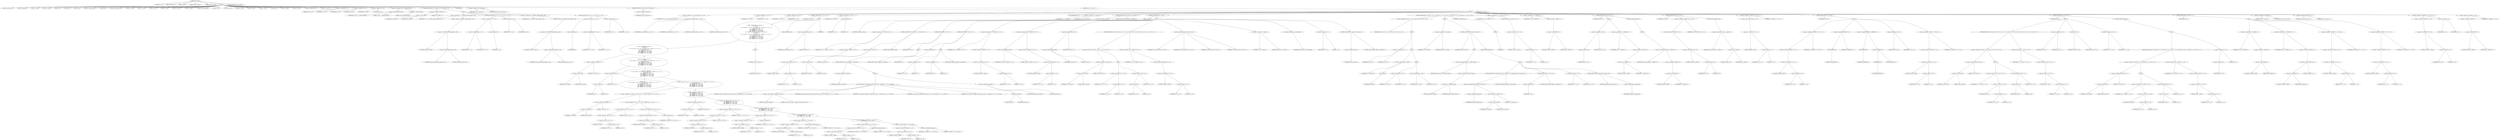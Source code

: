 digraph cache_insert {  
"1000128" [label = "(METHOD,cache_insert)" ]
"1000129" [label = "(PARAM,char *src)" ]
"1000130" [label = "(PARAM,_DWORD *a2)" ]
"1000131" [label = "(PARAM,__int64 a3)" ]
"1000132" [label = "(PARAM,unsigned __int64 a4)" ]
"1000133" [label = "(PARAM,unsigned __int16 a5)" ]
"1000134" [label = "(BLOCK,,)" ]
"1000135" [label = "(LOCAL,v5: unsigned __int16)" ]
"1000136" [label = "(LOCAL,v6: unsigned int)" ]
"1000137" [label = "(LOCAL,v11: __int64)" ]
"1000138" [label = "(LOCAL,v12: __int64)" ]
"1000139" [label = "(LOCAL,v13: int)" ]
"1000140" [label = "(LOCAL,v14: int)" ]
"1000141" [label = "(LOCAL,v15: int)" ]
"1000142" [label = "(LOCAL,v17: unsigned __int64)" ]
"1000143" [label = "(LOCAL,v18: int)" ]
"1000144" [label = "(LOCAL,v19: unsigned __int16)" ]
"1000145" [label = "(LOCAL,v20: __int64)" ]
"1000146" [label = "(LOCAL,v21: __int64)" ]
"1000147" [label = "(LOCAL,v22: size_t)" ]
"1000148" [label = "(LOCAL,v23: __int64)" ]
"1000149" [label = "(LOCAL,v24: __int64 *)" ]
"1000150" [label = "(LOCAL,v25: __int64)" ]
"1000151" [label = "(LOCAL,v26: unsigned __int16)" ]
"1000152" [label = "(LOCAL,v27: char *)" ]
"1000153" [label = "(LOCAL,v28: __int64)" ]
"1000154" [label = "(LOCAL,v29: __int64)" ]
"1000155" [label = "(LOCAL,v30: __int64)" ]
"1000156" [label = "(LOCAL,v31: _BYTE *)" ]
"1000157" [label = "(LOCAL,v32: int)" ]
"1000158" [label = "(LOCAL,v33: __int64)" ]
"1000159" [label = "(LOCAL,v34: __int64)" ]
"1000160" [label = "(LOCAL,v35: unsigned __int16)" ]
"1000161" [label = "(LOCAL,v36: __int64 [ 11 ])" ]
"1000162" [label = "(<operator>.assignment,v5 = a5)" ]
"1000163" [label = "(IDENTIFIER,v5,v5 = a5)" ]
"1000164" [label = "(IDENTIFIER,a5,v5 = a5)" ]
"1000165" [label = "(<operator>.assignment,v6 = a5)" ]
"1000166" [label = "(IDENTIFIER,v6,v6 = a5)" ]
"1000167" [label = "(IDENTIFIER,a5,v6 = a5)" ]
"1000168" [label = "(<operator>.assignment,v35 = a5)" ]
"1000169" [label = "(IDENTIFIER,v35,v35 = a5)" ]
"1000170" [label = "(IDENTIFIER,a5,v35 = a5)" ]
"1000171" [label = "(<operator>.assignment,v36[3] = __readfsqword(0x28u))" ]
"1000172" [label = "(<operator>.indirectIndexAccess,v36[3])" ]
"1000173" [label = "(IDENTIFIER,v36,v36[3] = __readfsqword(0x28u))" ]
"1000174" [label = "(LITERAL,3,v36[3] = __readfsqword(0x28u))" ]
"1000175" [label = "(__readfsqword,__readfsqword(0x28u))" ]
"1000176" [label = "(LITERAL,0x28u,__readfsqword(0x28u))" ]
"1000177" [label = "(CONTROL_STRUCTURE,if ( (a5 & 0x980) != 0 ),if ( (a5 & 0x980) != 0 ))" ]
"1000178" [label = "(<operator>.notEquals,(a5 & 0x980) != 0)" ]
"1000179" [label = "(<operator>.and,a5 & 0x980)" ]
"1000180" [label = "(IDENTIFIER,a5,a5 & 0x980)" ]
"1000181" [label = "(LITERAL,0x980,a5 & 0x980)" ]
"1000182" [label = "(LITERAL,0,(a5 & 0x980) != 0)" ]
"1000183" [label = "(BLOCK,,)" ]
"1000184" [label = "(<operator>.assignment,v17 = *(_QWORD *)(dnsmasq_daemon + 456))" ]
"1000185" [label = "(IDENTIFIER,v17,v17 = *(_QWORD *)(dnsmasq_daemon + 456))" ]
"1000186" [label = "(<operator>.indirection,*(_QWORD *)(dnsmasq_daemon + 456))" ]
"1000187" [label = "(<operator>.cast,(_QWORD *)(dnsmasq_daemon + 456))" ]
"1000188" [label = "(UNKNOWN,_QWORD *,_QWORD *)" ]
"1000189" [label = "(<operator>.addition,dnsmasq_daemon + 456)" ]
"1000190" [label = "(IDENTIFIER,dnsmasq_daemon,dnsmasq_daemon + 456)" ]
"1000191" [label = "(LITERAL,456,dnsmasq_daemon + 456)" ]
"1000192" [label = "(CONTROL_STRUCTURE,if ( a4 <= v17 || !v17 ),if ( a4 <= v17 || !v17 ))" ]
"1000193" [label = "(<operator>.logicalOr,a4 <= v17 || !v17)" ]
"1000194" [label = "(<operator>.lessEqualsThan,a4 <= v17)" ]
"1000195" [label = "(IDENTIFIER,a4,a4 <= v17)" ]
"1000196" [label = "(IDENTIFIER,v17,a4 <= v17)" ]
"1000197" [label = "(<operator>.logicalNot,!v17)" ]
"1000198" [label = "(IDENTIFIER,v17,!v17)" ]
"1000199" [label = "(<operator>.assignment,v17 = a4)" ]
"1000200" [label = "(IDENTIFIER,v17,v17 = a4)" ]
"1000201" [label = "(IDENTIFIER,a4,v17 = a4)" ]
"1000202" [label = "(<operator>.assignment,a4 = *(_QWORD *)(dnsmasq_daemon + 448))" ]
"1000203" [label = "(IDENTIFIER,a4,a4 = *(_QWORD *)(dnsmasq_daemon + 448))" ]
"1000204" [label = "(<operator>.indirection,*(_QWORD *)(dnsmasq_daemon + 448))" ]
"1000205" [label = "(<operator>.cast,(_QWORD *)(dnsmasq_daemon + 448))" ]
"1000206" [label = "(UNKNOWN,_QWORD *,_QWORD *)" ]
"1000207" [label = "(<operator>.addition,dnsmasq_daemon + 448)" ]
"1000208" [label = "(IDENTIFIER,dnsmasq_daemon,dnsmasq_daemon + 448)" ]
"1000209" [label = "(LITERAL,448,dnsmasq_daemon + 448)" ]
"1000210" [label = "(CONTROL_STRUCTURE,if ( !a4 || v17 >= a4 ),if ( !a4 || v17 >= a4 ))" ]
"1000211" [label = "(<operator>.logicalOr,!a4 || v17 >= a4)" ]
"1000212" [label = "(<operator>.logicalNot,!a4)" ]
"1000213" [label = "(IDENTIFIER,a4,!a4)" ]
"1000214" [label = "(<operator>.greaterEqualsThan,v17 >= a4)" ]
"1000215" [label = "(IDENTIFIER,v17,v17 >= a4)" ]
"1000216" [label = "(IDENTIFIER,a4,v17 >= a4)" ]
"1000217" [label = "(<operator>.assignment,a4 = v17)" ]
"1000218" [label = "(IDENTIFIER,a4,a4 = v17)" ]
"1000219" [label = "(IDENTIFIER,v17,a4 = v17)" ]
"1000220" [label = "(IDENTIFIER,L,)" ]
"1000221" [label = "(<operator>.assignment,v32 = insert_error)" ]
"1000222" [label = "(IDENTIFIER,v32,v32 = insert_error)" ]
"1000223" [label = "(IDENTIFIER,insert_error,v32 = insert_error)" ]
"1000224" [label = "(CONTROL_STRUCTURE,if ( !insert_error ),if ( !insert_error ))" ]
"1000225" [label = "(<operator>.logicalNot,!insert_error)" ]
"1000226" [label = "(IDENTIFIER,insert_error,!insert_error)" ]
"1000227" [label = "(BLOCK,,)" ]
"1000228" [label = "(<operator>.assignment,v12 = cache_scan_free(src, a2, a3, v6))" ]
"1000229" [label = "(IDENTIFIER,v12,v12 = cache_scan_free(src, a2, a3, v6))" ]
"1000230" [label = "(cache_scan_free,cache_scan_free(src, a2, a3, v6))" ]
"1000231" [label = "(IDENTIFIER,src,cache_scan_free(src, a2, a3, v6))" ]
"1000232" [label = "(IDENTIFIER,a2,cache_scan_free(src, a2, a3, v6))" ]
"1000233" [label = "(IDENTIFIER,a3,cache_scan_free(src, a2, a3, v6))" ]
"1000234" [label = "(IDENTIFIER,v6,cache_scan_free(src, a2, a3, v6))" ]
"1000235" [label = "(<operator>.assignment,v11 = v12)" ]
"1000236" [label = "(IDENTIFIER,v11,v11 = v12)" ]
"1000237" [label = "(IDENTIFIER,v12,v11 = v12)" ]
"1000238" [label = "(<operator>.assignment,v15 = v32)" ]
"1000239" [label = "(IDENTIFIER,v15,v15 = v32)" ]
"1000240" [label = "(IDENTIFIER,v32,v15 = v32)" ]
"1000241" [label = "(CONTROL_STRUCTURE,if ( v12 ),if ( v12 ))" ]
"1000242" [label = "(IDENTIFIER,v12,if ( v12 ))" ]
"1000243" [label = "(BLOCK,,)" ]
"1000244" [label = "(CONTROL_STRUCTURE,if ( (v5 & 0x180) != 0\n        && (v5 & 8) != 0\n        && a2\n        && ((v5 & 0x80u) != 0 && *(char *)(v12 + 52) < 0 && *(_DWORD *)(v12 + 24) == *a2\n         || (v5 & 0x100) != 0\n         && (*(_BYTE *)(v12 + 53) & 1) != 0\n         && *(_DWORD *)(v12 + 24) == *a2\n         && *(_DWORD *)(v12 + 28) == a2[1]\n         && *(_DWORD *)(v12 + 32) == a2[2]\n         && *(_DWORD *)(v12 + 36) == a2[3]) ),if ( (v5 & 0x180) != 0\n        && (v5 & 8) != 0\n        && a2\n        && ((v5 & 0x80u) != 0 && *(char *)(v12 + 52) < 0 && *(_DWORD *)(v12 + 24) == *a2\n         || (v5 & 0x100) != 0\n         && (*(_BYTE *)(v12 + 53) & 1) != 0\n         && *(_DWORD *)(v12 + 24) == *a2\n         && *(_DWORD *)(v12 + 28) == a2[1]\n         && *(_DWORD *)(v12 + 32) == a2[2]\n         && *(_DWORD *)(v12 + 36) == a2[3]) ))" ]
"1000245" [label = "(<operator>.logicalAnd,(v5 & 0x180) != 0\n        && (v5 & 8) != 0\n        && a2\n        && ((v5 & 0x80u) != 0 && *(char *)(v12 + 52) < 0 && *(_DWORD *)(v12 + 24) == *a2\n         || (v5 & 0x100) != 0\n         && (*(_BYTE *)(v12 + 53) & 1) != 0\n         && *(_DWORD *)(v12 + 24) == *a2\n         && *(_DWORD *)(v12 + 28) == a2[1]\n         && *(_DWORD *)(v12 + 32) == a2[2]\n         && *(_DWORD *)(v12 + 36) == a2[3]))" ]
"1000246" [label = "(<operator>.notEquals,(v5 & 0x180) != 0)" ]
"1000247" [label = "(<operator>.and,v5 & 0x180)" ]
"1000248" [label = "(IDENTIFIER,v5,v5 & 0x180)" ]
"1000249" [label = "(LITERAL,0x180,v5 & 0x180)" ]
"1000250" [label = "(LITERAL,0,(v5 & 0x180) != 0)" ]
"1000251" [label = "(<operator>.logicalAnd,(v5 & 8) != 0\n        && a2\n        && ((v5 & 0x80u) != 0 && *(char *)(v12 + 52) < 0 && *(_DWORD *)(v12 + 24) == *a2\n         || (v5 & 0x100) != 0\n         && (*(_BYTE *)(v12 + 53) & 1) != 0\n         && *(_DWORD *)(v12 + 24) == *a2\n         && *(_DWORD *)(v12 + 28) == a2[1]\n         && *(_DWORD *)(v12 + 32) == a2[2]\n         && *(_DWORD *)(v12 + 36) == a2[3]))" ]
"1000252" [label = "(<operator>.notEquals,(v5 & 8) != 0)" ]
"1000253" [label = "(<operator>.and,v5 & 8)" ]
"1000254" [label = "(IDENTIFIER,v5,v5 & 8)" ]
"1000255" [label = "(LITERAL,8,v5 & 8)" ]
"1000256" [label = "(LITERAL,0,(v5 & 8) != 0)" ]
"1000257" [label = "(<operator>.logicalAnd,a2\n        && ((v5 & 0x80u) != 0 && *(char *)(v12 + 52) < 0 && *(_DWORD *)(v12 + 24) == *a2\n         || (v5 & 0x100) != 0\n         && (*(_BYTE *)(v12 + 53) & 1) != 0\n         && *(_DWORD *)(v12 + 24) == *a2\n         && *(_DWORD *)(v12 + 28) == a2[1]\n         && *(_DWORD *)(v12 + 32) == a2[2]\n         && *(_DWORD *)(v12 + 36) == a2[3]))" ]
"1000258" [label = "(IDENTIFIER,a2,a2\n        && ((v5 & 0x80u) != 0 && *(char *)(v12 + 52) < 0 && *(_DWORD *)(v12 + 24) == *a2\n         || (v5 & 0x100) != 0\n         && (*(_BYTE *)(v12 + 53) & 1) != 0\n         && *(_DWORD *)(v12 + 24) == *a2\n         && *(_DWORD *)(v12 + 28) == a2[1]\n         && *(_DWORD *)(v12 + 32) == a2[2]\n         && *(_DWORD *)(v12 + 36) == a2[3]))" ]
"1000259" [label = "(<operator>.logicalOr,(v5 & 0x80u) != 0 && *(char *)(v12 + 52) < 0 && *(_DWORD *)(v12 + 24) == *a2\n         || (v5 & 0x100) != 0\n         && (*(_BYTE *)(v12 + 53) & 1) != 0\n         && *(_DWORD *)(v12 + 24) == *a2\n         && *(_DWORD *)(v12 + 28) == a2[1]\n         && *(_DWORD *)(v12 + 32) == a2[2]\n         && *(_DWORD *)(v12 + 36) == a2[3])" ]
"1000260" [label = "(<operator>.logicalAnd,(v5 & 0x80u) != 0 && *(char *)(v12 + 52) < 0 && *(_DWORD *)(v12 + 24) == *a2)" ]
"1000261" [label = "(<operator>.notEquals,(v5 & 0x80u) != 0)" ]
"1000262" [label = "(<operator>.and,v5 & 0x80u)" ]
"1000263" [label = "(IDENTIFIER,v5,v5 & 0x80u)" ]
"1000264" [label = "(LITERAL,0x80u,v5 & 0x80u)" ]
"1000265" [label = "(LITERAL,0,(v5 & 0x80u) != 0)" ]
"1000266" [label = "(<operator>.logicalAnd,*(char *)(v12 + 52) < 0 && *(_DWORD *)(v12 + 24) == *a2)" ]
"1000267" [label = "(<operator>.lessThan,*(char *)(v12 + 52) < 0)" ]
"1000268" [label = "(<operator>.indirection,*(char *)(v12 + 52))" ]
"1000269" [label = "(<operator>.cast,(char *)(v12 + 52))" ]
"1000270" [label = "(UNKNOWN,char *,char *)" ]
"1000271" [label = "(<operator>.addition,v12 + 52)" ]
"1000272" [label = "(IDENTIFIER,v12,v12 + 52)" ]
"1000273" [label = "(LITERAL,52,v12 + 52)" ]
"1000274" [label = "(LITERAL,0,*(char *)(v12 + 52) < 0)" ]
"1000275" [label = "(<operator>.equals,*(_DWORD *)(v12 + 24) == *a2)" ]
"1000276" [label = "(<operator>.indirection,*(_DWORD *)(v12 + 24))" ]
"1000277" [label = "(<operator>.cast,(_DWORD *)(v12 + 24))" ]
"1000278" [label = "(UNKNOWN,_DWORD *,_DWORD *)" ]
"1000279" [label = "(<operator>.addition,v12 + 24)" ]
"1000280" [label = "(IDENTIFIER,v12,v12 + 24)" ]
"1000281" [label = "(LITERAL,24,v12 + 24)" ]
"1000282" [label = "(<operator>.indirection,*a2)" ]
"1000283" [label = "(IDENTIFIER,a2,*(_DWORD *)(v12 + 24) == *a2)" ]
"1000284" [label = "(<operator>.logicalAnd,(v5 & 0x100) != 0\n         && (*(_BYTE *)(v12 + 53) & 1) != 0\n         && *(_DWORD *)(v12 + 24) == *a2\n         && *(_DWORD *)(v12 + 28) == a2[1]\n         && *(_DWORD *)(v12 + 32) == a2[2]\n         && *(_DWORD *)(v12 + 36) == a2[3])" ]
"1000285" [label = "(<operator>.notEquals,(v5 & 0x100) != 0)" ]
"1000286" [label = "(<operator>.and,v5 & 0x100)" ]
"1000287" [label = "(IDENTIFIER,v5,v5 & 0x100)" ]
"1000288" [label = "(LITERAL,0x100,v5 & 0x100)" ]
"1000289" [label = "(LITERAL,0,(v5 & 0x100) != 0)" ]
"1000290" [label = "(<operator>.logicalAnd,(*(_BYTE *)(v12 + 53) & 1) != 0\n         && *(_DWORD *)(v12 + 24) == *a2\n         && *(_DWORD *)(v12 + 28) == a2[1]\n         && *(_DWORD *)(v12 + 32) == a2[2]\n         && *(_DWORD *)(v12 + 36) == a2[3])" ]
"1000291" [label = "(<operator>.notEquals,(*(_BYTE *)(v12 + 53) & 1) != 0)" ]
"1000292" [label = "(<operator>.and,*(_BYTE *)(v12 + 53) & 1)" ]
"1000293" [label = "(<operator>.indirection,*(_BYTE *)(v12 + 53))" ]
"1000294" [label = "(<operator>.cast,(_BYTE *)(v12 + 53))" ]
"1000295" [label = "(UNKNOWN,_BYTE *,_BYTE *)" ]
"1000296" [label = "(<operator>.addition,v12 + 53)" ]
"1000297" [label = "(IDENTIFIER,v12,v12 + 53)" ]
"1000298" [label = "(LITERAL,53,v12 + 53)" ]
"1000299" [label = "(LITERAL,1,*(_BYTE *)(v12 + 53) & 1)" ]
"1000300" [label = "(LITERAL,0,(*(_BYTE *)(v12 + 53) & 1) != 0)" ]
"1000301" [label = "(<operator>.logicalAnd,*(_DWORD *)(v12 + 24) == *a2\n         && *(_DWORD *)(v12 + 28) == a2[1]\n         && *(_DWORD *)(v12 + 32) == a2[2]\n         && *(_DWORD *)(v12 + 36) == a2[3])" ]
"1000302" [label = "(<operator>.equals,*(_DWORD *)(v12 + 24) == *a2)" ]
"1000303" [label = "(<operator>.indirection,*(_DWORD *)(v12 + 24))" ]
"1000304" [label = "(<operator>.cast,(_DWORD *)(v12 + 24))" ]
"1000305" [label = "(UNKNOWN,_DWORD *,_DWORD *)" ]
"1000306" [label = "(<operator>.addition,v12 + 24)" ]
"1000307" [label = "(IDENTIFIER,v12,v12 + 24)" ]
"1000308" [label = "(LITERAL,24,v12 + 24)" ]
"1000309" [label = "(<operator>.indirection,*a2)" ]
"1000310" [label = "(IDENTIFIER,a2,*(_DWORD *)(v12 + 24) == *a2)" ]
"1000311" [label = "(<operator>.logicalAnd,*(_DWORD *)(v12 + 28) == a2[1]\n         && *(_DWORD *)(v12 + 32) == a2[2]\n         && *(_DWORD *)(v12 + 36) == a2[3])" ]
"1000312" [label = "(<operator>.equals,*(_DWORD *)(v12 + 28) == a2[1])" ]
"1000313" [label = "(<operator>.indirection,*(_DWORD *)(v12 + 28))" ]
"1000314" [label = "(<operator>.cast,(_DWORD *)(v12 + 28))" ]
"1000315" [label = "(UNKNOWN,_DWORD *,_DWORD *)" ]
"1000316" [label = "(<operator>.addition,v12 + 28)" ]
"1000317" [label = "(IDENTIFIER,v12,v12 + 28)" ]
"1000318" [label = "(LITERAL,28,v12 + 28)" ]
"1000319" [label = "(<operator>.indirectIndexAccess,a2[1])" ]
"1000320" [label = "(IDENTIFIER,a2,*(_DWORD *)(v12 + 28) == a2[1])" ]
"1000321" [label = "(LITERAL,1,*(_DWORD *)(v12 + 28) == a2[1])" ]
"1000322" [label = "(<operator>.logicalAnd,*(_DWORD *)(v12 + 32) == a2[2]\n         && *(_DWORD *)(v12 + 36) == a2[3])" ]
"1000323" [label = "(<operator>.equals,*(_DWORD *)(v12 + 32) == a2[2])" ]
"1000324" [label = "(<operator>.indirection,*(_DWORD *)(v12 + 32))" ]
"1000325" [label = "(<operator>.cast,(_DWORD *)(v12 + 32))" ]
"1000326" [label = "(UNKNOWN,_DWORD *,_DWORD *)" ]
"1000327" [label = "(<operator>.addition,v12 + 32)" ]
"1000328" [label = "(IDENTIFIER,v12,v12 + 32)" ]
"1000329" [label = "(LITERAL,32,v12 + 32)" ]
"1000330" [label = "(<operator>.indirectIndexAccess,a2[2])" ]
"1000331" [label = "(IDENTIFIER,a2,*(_DWORD *)(v12 + 32) == a2[2])" ]
"1000332" [label = "(LITERAL,2,*(_DWORD *)(v12 + 32) == a2[2])" ]
"1000333" [label = "(<operator>.equals,*(_DWORD *)(v12 + 36) == a2[3])" ]
"1000334" [label = "(<operator>.indirection,*(_DWORD *)(v12 + 36))" ]
"1000335" [label = "(<operator>.cast,(_DWORD *)(v12 + 36))" ]
"1000336" [label = "(UNKNOWN,_DWORD *,_DWORD *)" ]
"1000337" [label = "(<operator>.addition,v12 + 36)" ]
"1000338" [label = "(IDENTIFIER,v12,v12 + 36)" ]
"1000339" [label = "(LITERAL,36,v12 + 36)" ]
"1000340" [label = "(<operator>.indirectIndexAccess,a2[3])" ]
"1000341" [label = "(IDENTIFIER,a2,*(_DWORD *)(v12 + 36) == a2[3])" ]
"1000342" [label = "(LITERAL,3,*(_DWORD *)(v12 + 36) == a2[3])" ]
"1000343" [label = "(BLOCK,,)" ]
"1000344" [label = "(RETURN,return v11;,return v11;)" ]
"1000345" [label = "(IDENTIFIER,v11,return v11;)" ]
"1000346" [label = "(JUMP_TARGET,LABEL_13)" ]
"1000347" [label = "(<operator>.assignment,insert_error = 1)" ]
"1000348" [label = "(IDENTIFIER,insert_error,insert_error = 1)" ]
"1000349" [label = "(LITERAL,1,insert_error = 1)" ]
"1000350" [label = "(IDENTIFIER,L,)" ]
"1000351" [label = "(<operator>.assignment,v18 = v5 & 4)" ]
"1000352" [label = "(IDENTIFIER,v18,v18 = v5 & 4)" ]
"1000353" [label = "(<operator>.and,v5 & 4)" ]
"1000354" [label = "(IDENTIFIER,v5,v5 & 4)" ]
"1000355" [label = "(LITERAL,4,v5 & 4)" ]
"1000356" [label = "(JUMP_TARGET,LABEL_22)" ]
"1000357" [label = "(<operator>.assignment,v11 = cache_tail)" ]
"1000358" [label = "(IDENTIFIER,v11,v11 = cache_tail)" ]
"1000359" [label = "(IDENTIFIER,cache_tail,v11 = cache_tail)" ]
"1000360" [label = "(CONTROL_STRUCTURE,if ( !cache_tail ),if ( !cache_tail ))" ]
"1000361" [label = "(<operator>.logicalNot,!cache_tail)" ]
"1000362" [label = "(IDENTIFIER,cache_tail,!cache_tail)" ]
"1000363" [label = "(CONTROL_STRUCTURE,goto LABEL_13;,goto LABEL_13;)" ]
"1000364" [label = "(CONTROL_STRUCTURE,while ( 1 ),while ( 1 ))" ]
"1000365" [label = "(LITERAL,1,while ( 1 ))" ]
"1000366" [label = "(BLOCK,,)" ]
"1000367" [label = "(<operator>.assignment,v19 = *(_WORD *)(v11 + 52))" ]
"1000368" [label = "(IDENTIFIER,v19,v19 = *(_WORD *)(v11 + 52))" ]
"1000369" [label = "(<operator>.indirection,*(_WORD *)(v11 + 52))" ]
"1000370" [label = "(<operator>.cast,(_WORD *)(v11 + 52))" ]
"1000371" [label = "(UNKNOWN,_WORD *,_WORD *)" ]
"1000372" [label = "(<operator>.addition,v11 + 52)" ]
"1000373" [label = "(IDENTIFIER,v11,v11 + 52)" ]
"1000374" [label = "(LITERAL,52,v11 + 52)" ]
"1000375" [label = "(CONTROL_STRUCTURE,if ( (v19 & 0xC) == 0 ),if ( (v19 & 0xC) == 0 ))" ]
"1000376" [label = "(<operator>.equals,(v19 & 0xC) == 0)" ]
"1000377" [label = "(<operator>.and,v19 & 0xC)" ]
"1000378" [label = "(IDENTIFIER,v19,v19 & 0xC)" ]
"1000379" [label = "(LITERAL,0xC,v19 & 0xC)" ]
"1000380" [label = "(LITERAL,0,(v19 & 0xC) == 0)" ]
"1000381" [label = "(CONTROL_STRUCTURE,break;,break;)" ]
"1000382" [label = "(CONTROL_STRUCTURE,if ( v15 ),if ( v15 ))" ]
"1000383" [label = "(IDENTIFIER,v15,if ( v15 ))" ]
"1000384" [label = "(BLOCK,,)" ]
"1000385" [label = "(CONTROL_STRUCTURE,if ( !warned_8655 ),if ( !warned_8655 ))" ]
"1000386" [label = "(<operator>.logicalNot,!warned_8655)" ]
"1000387" [label = "(IDENTIFIER,warned_8655,!warned_8655)" ]
"1000388" [label = "(BLOCK,,)" ]
"1000389" [label = "(my_syslog,my_syslog(3, (unsigned int)\"Internal error in cache.\", warned_8655, v13, v14, v15, (char)v36))" ]
"1000390" [label = "(LITERAL,3,my_syslog(3, (unsigned int)\"Internal error in cache.\", warned_8655, v13, v14, v15, (char)v36))" ]
"1000391" [label = "(<operator>.cast,(unsigned int)\"Internal error in cache.\")" ]
"1000392" [label = "(UNKNOWN,unsigned int,unsigned int)" ]
"1000393" [label = "(LITERAL,\"Internal error in cache.\",(unsigned int)\"Internal error in cache.\")" ]
"1000394" [label = "(IDENTIFIER,warned_8655,my_syslog(3, (unsigned int)\"Internal error in cache.\", warned_8655, v13, v14, v15, (char)v36))" ]
"1000395" [label = "(IDENTIFIER,v13,my_syslog(3, (unsigned int)\"Internal error in cache.\", warned_8655, v13, v14, v15, (char)v36))" ]
"1000396" [label = "(IDENTIFIER,v14,my_syslog(3, (unsigned int)\"Internal error in cache.\", warned_8655, v13, v14, v15, (char)v36))" ]
"1000397" [label = "(IDENTIFIER,v15,my_syslog(3, (unsigned int)\"Internal error in cache.\", warned_8655, v13, v14, v15, (char)v36))" ]
"1000398" [label = "(<operator>.cast,(char)v36)" ]
"1000399" [label = "(UNKNOWN,char,char)" ]
"1000400" [label = "(IDENTIFIER,v36,(char)v36)" ]
"1000401" [label = "(<operator>.assignment,warned_8655 = 1)" ]
"1000402" [label = "(IDENTIFIER,warned_8655,warned_8655 = 1)" ]
"1000403" [label = "(LITERAL,1,warned_8655 = 1)" ]
"1000404" [label = "(CONTROL_STRUCTURE,goto LABEL_13;,goto LABEL_13;)" ]
"1000405" [label = "(CONTROL_STRUCTURE,if ( !v18 ),if ( !v18 ))" ]
"1000406" [label = "(<operator>.logicalNot,!v18)" ]
"1000407" [label = "(IDENTIFIER,v18,!v18)" ]
"1000408" [label = "(BLOCK,,)" ]
"1000409" [label = "(<operator>.assignment,v15 = 0)" ]
"1000410" [label = "(IDENTIFIER,v15,v15 = 0)" ]
"1000411" [label = "(LITERAL,0,v15 = 0)" ]
"1000412" [label = "(<operator>.assignment,v18 = 1)" ]
"1000413" [label = "(IDENTIFIER,v18,v18 = 1)" ]
"1000414" [label = "(LITERAL,1,v18 = 1)" ]
"1000415" [label = "(CONTROL_STRUCTURE,goto LABEL_22;,goto LABEL_22;)" ]
"1000416" [label = "(<operator>.assignment,v20 = *(_QWORD *)(v11 + 32))" ]
"1000417" [label = "(IDENTIFIER,v20,v20 = *(_QWORD *)(v11 + 32))" ]
"1000418" [label = "(<operator>.indirection,*(_QWORD *)(v11 + 32))" ]
"1000419" [label = "(<operator>.cast,(_QWORD *)(v11 + 32))" ]
"1000420" [label = "(UNKNOWN,_QWORD *,_QWORD *)" ]
"1000421" [label = "(<operator>.addition,v11 + 32)" ]
"1000422" [label = "(IDENTIFIER,v11,v11 + 32)" ]
"1000423" [label = "(LITERAL,32,v11 + 32)" ]
"1000424" [label = "(<operator>.assignment,v36[0] = *(_QWORD *)(v11 + 24))" ]
"1000425" [label = "(<operator>.indirectIndexAccess,v36[0])" ]
"1000426" [label = "(IDENTIFIER,v36,v36[0] = *(_QWORD *)(v11 + 24))" ]
"1000427" [label = "(LITERAL,0,v36[0] = *(_QWORD *)(v11 + 24))" ]
"1000428" [label = "(<operator>.indirection,*(_QWORD *)(v11 + 24))" ]
"1000429" [label = "(<operator>.cast,(_QWORD *)(v11 + 24))" ]
"1000430" [label = "(UNKNOWN,_QWORD *,_QWORD *)" ]
"1000431" [label = "(<operator>.addition,v11 + 24)" ]
"1000432" [label = "(IDENTIFIER,v11,v11 + 24)" ]
"1000433" [label = "(LITERAL,24,v11 + 24)" ]
"1000434" [label = "(<operator>.assignment,v36[1] = v20)" ]
"1000435" [label = "(<operator>.indirectIndexAccess,v36[1])" ]
"1000436" [label = "(IDENTIFIER,v36,v36[1] = v20)" ]
"1000437" [label = "(LITERAL,1,v36[1] = v20)" ]
"1000438" [label = "(IDENTIFIER,v20,v36[1] = v20)" ]
"1000439" [label = "(CONTROL_STRUCTURE,if ( (v19 & 0x200) != 0 || (v21 = v11 + 56, (v19 & 2) != 0) ),if ( (v19 & 0x200) != 0 || (v21 = v11 + 56, (v19 & 2) != 0) ))" ]
"1000440" [label = "(<operator>.logicalOr,(v19 & 0x200) != 0 || (v21 = v11 + 56, (v19 & 2) != 0))" ]
"1000441" [label = "(<operator>.notEquals,(v19 & 0x200) != 0)" ]
"1000442" [label = "(<operator>.and,v19 & 0x200)" ]
"1000443" [label = "(IDENTIFIER,v19,v19 & 0x200)" ]
"1000444" [label = "(LITERAL,0x200,v19 & 0x200)" ]
"1000445" [label = "(LITERAL,0,(v19 & 0x200) != 0)" ]
"1000446" [label = "(BLOCK,,)" ]
"1000447" [label = "(<operator>.assignment,v21 = v11 + 56)" ]
"1000448" [label = "(IDENTIFIER,v21,v21 = v11 + 56)" ]
"1000449" [label = "(<operator>.addition,v11 + 56)" ]
"1000450" [label = "(IDENTIFIER,v11,v11 + 56)" ]
"1000451" [label = "(LITERAL,56,v11 + 56)" ]
"1000452" [label = "(<operator>.notEquals,(v19 & 2) != 0)" ]
"1000453" [label = "(<operator>.and,v19 & 2)" ]
"1000454" [label = "(IDENTIFIER,v19,v19 & 2)" ]
"1000455" [label = "(LITERAL,2,v19 & 2)" ]
"1000456" [label = "(LITERAL,0,(v19 & 2) != 0)" ]
"1000457" [label = "(<operator>.assignment,v21 = *(_QWORD *)(v11 + 56))" ]
"1000458" [label = "(IDENTIFIER,v21,v21 = *(_QWORD *)(v11 + 56))" ]
"1000459" [label = "(<operator>.indirection,*(_QWORD *)(v11 + 56))" ]
"1000460" [label = "(<operator>.cast,(_QWORD *)(v11 + 56))" ]
"1000461" [label = "(UNKNOWN,_QWORD *,_QWORD *)" ]
"1000462" [label = "(<operator>.addition,v11 + 56)" ]
"1000463" [label = "(IDENTIFIER,v11,v11 + 56)" ]
"1000464" [label = "(LITERAL,56,v11 + 56)" ]
"1000465" [label = "(cache_scan_free,cache_scan_free(v21, v36, a3, v19))" ]
"1000466" [label = "(IDENTIFIER,v21,cache_scan_free(v21, v36, a3, v19))" ]
"1000467" [label = "(IDENTIFIER,v36,cache_scan_free(v21, v36, a3, v19))" ]
"1000468" [label = "(IDENTIFIER,a3,cache_scan_free(v21, v36, a3, v19))" ]
"1000469" [label = "(IDENTIFIER,v19,cache_scan_free(v21, v36, a3, v19))" ]
"1000470" [label = "(<operator>.assignment,v11 = cache_tail)" ]
"1000471" [label = "(IDENTIFIER,v11,v11 = cache_tail)" ]
"1000472" [label = "(IDENTIFIER,cache_tail,v11 = cache_tail)" ]
"1000473" [label = "(<operator>.preIncrement,++cache_live_freed)" ]
"1000474" [label = "(IDENTIFIER,cache_live_freed,++cache_live_freed)" ]
"1000475" [label = "(<operator>.assignment,v15 = 1)" ]
"1000476" [label = "(IDENTIFIER,v15,v15 = 1)" ]
"1000477" [label = "(LITERAL,1,v15 = 1)" ]
"1000478" [label = "(CONTROL_STRUCTURE,if ( !cache_tail ),if ( !cache_tail ))" ]
"1000479" [label = "(<operator>.logicalNot,!cache_tail)" ]
"1000480" [label = "(IDENTIFIER,cache_tail,!cache_tail)" ]
"1000481" [label = "(CONTROL_STRUCTURE,goto LABEL_13;,goto LABEL_13;)" ]
"1000482" [label = "(CONTROL_STRUCTURE,if ( src && (v33 = v11, v22 = strlen(src), v11 = v33, v22 > 0x31) ),if ( src && (v33 = v11, v22 = strlen(src), v11 = v33, v22 > 0x31) ))" ]
"1000483" [label = "(<operator>.logicalAnd,src && (v33 = v11, v22 = strlen(src), v11 = v33, v22 > 0x31))" ]
"1000484" [label = "(IDENTIFIER,src,src && (v33 = v11, v22 = strlen(src), v11 = v33, v22 > 0x31))" ]
"1000485" [label = "(BLOCK,,)" ]
"1000486" [label = "(<operator>.assignment,v33 = v11)" ]
"1000487" [label = "(IDENTIFIER,v33,v33 = v11)" ]
"1000488" [label = "(IDENTIFIER,v11,v33 = v11)" ]
"1000489" [label = "(BLOCK,,)" ]
"1000490" [label = "(<operator>.assignment,v22 = strlen(src))" ]
"1000491" [label = "(IDENTIFIER,v22,v22 = strlen(src))" ]
"1000492" [label = "(strlen,strlen(src))" ]
"1000493" [label = "(IDENTIFIER,src,strlen(src))" ]
"1000494" [label = "(BLOCK,,)" ]
"1000495" [label = "(<operator>.assignment,v11 = v33)" ]
"1000496" [label = "(IDENTIFIER,v11,v11 = v33)" ]
"1000497" [label = "(IDENTIFIER,v33,v11 = v33)" ]
"1000498" [label = "(<operator>.greaterThan,v22 > 0x31)" ]
"1000499" [label = "(IDENTIFIER,v22,v22 > 0x31)" ]
"1000500" [label = "(LITERAL,0x31,v22 > 0x31)" ]
"1000501" [label = "(BLOCK,,)" ]
"1000502" [label = "(<operator>.assignment,v23 = big_free)" ]
"1000503" [label = "(IDENTIFIER,v23,v23 = big_free)" ]
"1000504" [label = "(IDENTIFIER,big_free,v23 = big_free)" ]
"1000505" [label = "(CONTROL_STRUCTURE,if ( big_free ),if ( big_free ))" ]
"1000506" [label = "(IDENTIFIER,big_free,if ( big_free ))" ]
"1000507" [label = "(BLOCK,,)" ]
"1000508" [label = "(<operator>.assignment,big_free = *(_QWORD *)big_free)" ]
"1000509" [label = "(IDENTIFIER,big_free,big_free = *(_QWORD *)big_free)" ]
"1000510" [label = "(<operator>.indirection,*(_QWORD *)big_free)" ]
"1000511" [label = "(<operator>.cast,(_QWORD *)big_free)" ]
"1000512" [label = "(UNKNOWN,_QWORD *,_QWORD *)" ]
"1000513" [label = "(IDENTIFIER,big_free,(_QWORD *)big_free)" ]
"1000514" [label = "(CONTROL_STRUCTURE,else,else)" ]
"1000515" [label = "(BLOCK,,)" ]
"1000516" [label = "(CONTROL_STRUCTURE,if ( !bignames_left && (v5 & 0x5000) == 0 ),if ( !bignames_left && (v5 & 0x5000) == 0 ))" ]
"1000517" [label = "(<operator>.logicalAnd,!bignames_left && (v5 & 0x5000) == 0)" ]
"1000518" [label = "(<operator>.logicalNot,!bignames_left)" ]
"1000519" [label = "(IDENTIFIER,bignames_left,!bignames_left)" ]
"1000520" [label = "(<operator>.equals,(v5 & 0x5000) == 0)" ]
"1000521" [label = "(<operator>.and,v5 & 0x5000)" ]
"1000522" [label = "(IDENTIFIER,v5,v5 & 0x5000)" ]
"1000523" [label = "(LITERAL,0x5000,v5 & 0x5000)" ]
"1000524" [label = "(LITERAL,0,(v5 & 0x5000) == 0)" ]
"1000525" [label = "(CONTROL_STRUCTURE,goto LABEL_13;,goto LABEL_13;)" ]
"1000526" [label = "(CONTROL_STRUCTURE,if ( !v23 ),if ( !v23 ))" ]
"1000527" [label = "(<operator>.logicalNot,!v23)" ]
"1000528" [label = "(IDENTIFIER,v23,!v23)" ]
"1000529" [label = "(CONTROL_STRUCTURE,goto LABEL_13;,goto LABEL_13;)" ]
"1000530" [label = "(<operator>.assignment,v11 = v33)" ]
"1000531" [label = "(IDENTIFIER,v11,v11 = v33)" ]
"1000532" [label = "(IDENTIFIER,v33,v11 = v33)" ]
"1000533" [label = "(CONTROL_STRUCTURE,if ( bignames_left ),if ( bignames_left ))" ]
"1000534" [label = "(IDENTIFIER,bignames_left,if ( bignames_left ))" ]
"1000535" [label = "(<operator>.preDecrement,--bignames_left)" ]
"1000536" [label = "(IDENTIFIER,bignames_left,--bignames_left)" ]
"1000537" [label = "(CONTROL_STRUCTURE,else,else)" ]
"1000538" [label = "(BLOCK,,)" ]
"1000539" [label = "(IDENTIFIER,L,)" ]
"1000540" [label = "(<operator>.assignment,v24 = *(__int64 **)(v11 + 8))" ]
"1000541" [label = "(IDENTIFIER,v24,v24 = *(__int64 **)(v11 + 8))" ]
"1000542" [label = "(<operator>.indirection,*(__int64 **)(v11 + 8))" ]
"1000543" [label = "(<operator>.cast,(__int64 **)(v11 + 8))" ]
"1000544" [label = "(UNKNOWN,__int64 **,__int64 **)" ]
"1000545" [label = "(<operator>.addition,v11 + 8)" ]
"1000546" [label = "(IDENTIFIER,v11,v11 + 8)" ]
"1000547" [label = "(LITERAL,8,v11 + 8)" ]
"1000548" [label = "(<operator>.assignment,v25 = *(_QWORD *)v11)" ]
"1000549" [label = "(IDENTIFIER,v25,v25 = *(_QWORD *)v11)" ]
"1000550" [label = "(<operator>.indirection,*(_QWORD *)v11)" ]
"1000551" [label = "(<operator>.cast,(_QWORD *)v11)" ]
"1000552" [label = "(UNKNOWN,_QWORD *,_QWORD *)" ]
"1000553" [label = "(IDENTIFIER,v11,(_QWORD *)v11)" ]
"1000554" [label = "(CONTROL_STRUCTURE,if ( v24 ),if ( v24 ))" ]
"1000555" [label = "(IDENTIFIER,v24,if ( v24 ))" ]
"1000556" [label = "(BLOCK,,)" ]
"1000557" [label = "(<operator>.assignment,*v24 = v25)" ]
"1000558" [label = "(<operator>.indirection,*v24)" ]
"1000559" [label = "(IDENTIFIER,v24,*v24 = v25)" ]
"1000560" [label = "(IDENTIFIER,v25,*v24 = v25)" ]
"1000561" [label = "(<operator>.assignment,v25 = *(_QWORD *)v11)" ]
"1000562" [label = "(IDENTIFIER,v25,v25 = *(_QWORD *)v11)" ]
"1000563" [label = "(<operator>.indirection,*(_QWORD *)v11)" ]
"1000564" [label = "(<operator>.cast,(_QWORD *)v11)" ]
"1000565" [label = "(UNKNOWN,_QWORD *,_QWORD *)" ]
"1000566" [label = "(IDENTIFIER,v11,(_QWORD *)v11)" ]
"1000567" [label = "(CONTROL_STRUCTURE,else,else)" ]
"1000568" [label = "(BLOCK,,)" ]
"1000569" [label = "(<operator>.assignment,cache_head = *(_QWORD *)v11)" ]
"1000570" [label = "(IDENTIFIER,cache_head,cache_head = *(_QWORD *)v11)" ]
"1000571" [label = "(<operator>.indirection,*(_QWORD *)v11)" ]
"1000572" [label = "(<operator>.cast,(_QWORD *)v11)" ]
"1000573" [label = "(UNKNOWN,_QWORD *,_QWORD *)" ]
"1000574" [label = "(IDENTIFIER,v11,(_QWORD *)v11)" ]
"1000575" [label = "(CONTROL_STRUCTURE,if ( v25 ),if ( v25 ))" ]
"1000576" [label = "(IDENTIFIER,v25,if ( v25 ))" ]
"1000577" [label = "(<operator>.assignment,*(_QWORD *)(v25 + 8) = v24)" ]
"1000578" [label = "(<operator>.indirection,*(_QWORD *)(v25 + 8))" ]
"1000579" [label = "(<operator>.cast,(_QWORD *)(v25 + 8))" ]
"1000580" [label = "(UNKNOWN,_QWORD *,_QWORD *)" ]
"1000581" [label = "(<operator>.addition,v25 + 8)" ]
"1000582" [label = "(IDENTIFIER,v25,v25 + 8)" ]
"1000583" [label = "(LITERAL,8,v25 + 8)" ]
"1000584" [label = "(IDENTIFIER,v24,*(_QWORD *)(v25 + 8) = v24)" ]
"1000585" [label = "(CONTROL_STRUCTURE,else,else)" ]
"1000586" [label = "(<operator>.assignment,cache_tail = (__int64)v24)" ]
"1000587" [label = "(IDENTIFIER,cache_tail,cache_tail = (__int64)v24)" ]
"1000588" [label = "(<operator>.cast,(__int64)v24)" ]
"1000589" [label = "(UNKNOWN,__int64,__int64)" ]
"1000590" [label = "(IDENTIFIER,v24,(__int64)v24)" ]
"1000591" [label = "(<operator>.assignment,*(_WORD *)(v11 + 52) = v5)" ]
"1000592" [label = "(<operator>.indirection,*(_WORD *)(v11 + 52))" ]
"1000593" [label = "(<operator>.cast,(_WORD *)(v11 + 52))" ]
"1000594" [label = "(UNKNOWN,_WORD *,_WORD *)" ]
"1000595" [label = "(<operator>.addition,v11 + 52)" ]
"1000596" [label = "(IDENTIFIER,v11,v11 + 52)" ]
"1000597" [label = "(LITERAL,52,v11 + 52)" ]
"1000598" [label = "(IDENTIFIER,v5,*(_WORD *)(v11 + 52) = v5)" ]
"1000599" [label = "(CONTROL_STRUCTURE,if ( v23 ),if ( v23 ))" ]
"1000600" [label = "(IDENTIFIER,v23,if ( v23 ))" ]
"1000601" [label = "(BLOCK,,)" ]
"1000602" [label = "(<operator>.assignment,*(_QWORD *)(v11 + 56) = v23)" ]
"1000603" [label = "(<operator>.indirection,*(_QWORD *)(v11 + 56))" ]
"1000604" [label = "(<operator>.cast,(_QWORD *)(v11 + 56))" ]
"1000605" [label = "(UNKNOWN,_QWORD *,_QWORD *)" ]
"1000606" [label = "(<operator>.addition,v11 + 56)" ]
"1000607" [label = "(IDENTIFIER,v11,v11 + 56)" ]
"1000608" [label = "(LITERAL,56,v11 + 56)" ]
"1000609" [label = "(IDENTIFIER,v23,*(_QWORD *)(v11 + 56) = v23)" ]
"1000610" [label = "(<operator>.assignment,LOBYTE(v26) = v5)" ]
"1000611" [label = "(LOBYTE,LOBYTE(v26))" ]
"1000612" [label = "(IDENTIFIER,v26,LOBYTE(v26))" ]
"1000613" [label = "(IDENTIFIER,v5,LOBYTE(v26) = v5)" ]
"1000614" [label = "(<operator>.assignment,HIBYTE(v26) = HIBYTE(v5) | 2)" ]
"1000615" [label = "(HIBYTE,HIBYTE(v26))" ]
"1000616" [label = "(IDENTIFIER,v26,HIBYTE(v26))" ]
"1000617" [label = "(<operator>.or,HIBYTE(v5) | 2)" ]
"1000618" [label = "(HIBYTE,HIBYTE(v5))" ]
"1000619" [label = "(IDENTIFIER,v5,HIBYTE(v5))" ]
"1000620" [label = "(LITERAL,2,HIBYTE(v5) | 2)" ]
"1000621" [label = "(<operator>.assignment,v35 = v26)" ]
"1000622" [label = "(IDENTIFIER,v35,v35 = v26)" ]
"1000623" [label = "(IDENTIFIER,v26,v35 = v26)" ]
"1000624" [label = "(<operator>.assignment,*(_WORD *)(v11 + 52) = v26)" ]
"1000625" [label = "(<operator>.indirection,*(_WORD *)(v11 + 52))" ]
"1000626" [label = "(<operator>.cast,(_WORD *)(v11 + 52))" ]
"1000627" [label = "(UNKNOWN,_WORD *,_WORD *)" ]
"1000628" [label = "(<operator>.addition,v11 + 52)" ]
"1000629" [label = "(IDENTIFIER,v11,v11 + 52)" ]
"1000630" [label = "(LITERAL,52,v11 + 52)" ]
"1000631" [label = "(IDENTIFIER,v26,*(_WORD *)(v11 + 52) = v26)" ]
"1000632" [label = "(CONTROL_STRUCTURE,if ( src ),if ( src ))" ]
"1000633" [label = "(IDENTIFIER,src,if ( src ))" ]
"1000634" [label = "(BLOCK,,)" ]
"1000635" [label = "(CONTROL_STRUCTURE,if ( (v35 & 0x200) != 0 || (v27 = (char *)(v11 + 56), (v35 & 2) != 0) ),if ( (v35 & 0x200) != 0 || (v27 = (char *)(v11 + 56), (v35 & 2) != 0) ))" ]
"1000636" [label = "(<operator>.logicalOr,(v35 & 0x200) != 0 || (v27 = (char *)(v11 + 56), (v35 & 2) != 0))" ]
"1000637" [label = "(<operator>.notEquals,(v35 & 0x200) != 0)" ]
"1000638" [label = "(<operator>.and,v35 & 0x200)" ]
"1000639" [label = "(IDENTIFIER,v35,v35 & 0x200)" ]
"1000640" [label = "(LITERAL,0x200,v35 & 0x200)" ]
"1000641" [label = "(LITERAL,0,(v35 & 0x200) != 0)" ]
"1000642" [label = "(BLOCK,,)" ]
"1000643" [label = "(<operator>.assignment,v27 = (char *)(v11 + 56))" ]
"1000644" [label = "(IDENTIFIER,v27,v27 = (char *)(v11 + 56))" ]
"1000645" [label = "(<operator>.cast,(char *)(v11 + 56))" ]
"1000646" [label = "(UNKNOWN,char *,char *)" ]
"1000647" [label = "(<operator>.addition,v11 + 56)" ]
"1000648" [label = "(IDENTIFIER,v11,v11 + 56)" ]
"1000649" [label = "(LITERAL,56,v11 + 56)" ]
"1000650" [label = "(<operator>.notEquals,(v35 & 2) != 0)" ]
"1000651" [label = "(<operator>.and,v35 & 2)" ]
"1000652" [label = "(IDENTIFIER,v35,v35 & 2)" ]
"1000653" [label = "(LITERAL,2,v35 & 2)" ]
"1000654" [label = "(LITERAL,0,(v35 & 2) != 0)" ]
"1000655" [label = "(<operator>.assignment,v27 = *(char **)(v11 + 56))" ]
"1000656" [label = "(IDENTIFIER,v27,v27 = *(char **)(v11 + 56))" ]
"1000657" [label = "(<operator>.indirection,*(char **)(v11 + 56))" ]
"1000658" [label = "(<operator>.cast,(char **)(v11 + 56))" ]
"1000659" [label = "(UNKNOWN,char **,char **)" ]
"1000660" [label = "(<operator>.addition,v11 + 56)" ]
"1000661" [label = "(IDENTIFIER,v11,v11 + 56)" ]
"1000662" [label = "(LITERAL,56,v11 + 56)" ]
"1000663" [label = "(<operator>.assignment,v34 = v11)" ]
"1000664" [label = "(IDENTIFIER,v34,v34 = v11)" ]
"1000665" [label = "(IDENTIFIER,v11,v34 = v11)" ]
"1000666" [label = "(strcpy,strcpy(v27, src))" ]
"1000667" [label = "(IDENTIFIER,v27,strcpy(v27, src))" ]
"1000668" [label = "(IDENTIFIER,src,strcpy(v27, src))" ]
"1000669" [label = "(<operator>.assignment,v11 = v34)" ]
"1000670" [label = "(IDENTIFIER,v11,v11 = v34)" ]
"1000671" [label = "(IDENTIFIER,v34,v11 = v34)" ]
"1000672" [label = "(CONTROL_STRUCTURE,else,else)" ]
"1000673" [label = "(BLOCK,,)" ]
"1000674" [label = "(CONTROL_STRUCTURE,if ( (v35 & 0x200) != 0 || (v31 = (_BYTE *)(v11 + 56), (v35 & 2) != 0) ),if ( (v35 & 0x200) != 0 || (v31 = (_BYTE *)(v11 + 56), (v35 & 2) != 0) ))" ]
"1000675" [label = "(<operator>.logicalOr,(v35 & 0x200) != 0 || (v31 = (_BYTE *)(v11 + 56), (v35 & 2) != 0))" ]
"1000676" [label = "(<operator>.notEquals,(v35 & 0x200) != 0)" ]
"1000677" [label = "(<operator>.and,v35 & 0x200)" ]
"1000678" [label = "(IDENTIFIER,v35,v35 & 0x200)" ]
"1000679" [label = "(LITERAL,0x200,v35 & 0x200)" ]
"1000680" [label = "(LITERAL,0,(v35 & 0x200) != 0)" ]
"1000681" [label = "(BLOCK,,)" ]
"1000682" [label = "(<operator>.assignment,v31 = (_BYTE *)(v11 + 56))" ]
"1000683" [label = "(IDENTIFIER,v31,v31 = (_BYTE *)(v11 + 56))" ]
"1000684" [label = "(<operator>.cast,(_BYTE *)(v11 + 56))" ]
"1000685" [label = "(UNKNOWN,_BYTE *,_BYTE *)" ]
"1000686" [label = "(<operator>.addition,v11 + 56)" ]
"1000687" [label = "(IDENTIFIER,v11,v11 + 56)" ]
"1000688" [label = "(LITERAL,56,v11 + 56)" ]
"1000689" [label = "(<operator>.notEquals,(v35 & 2) != 0)" ]
"1000690" [label = "(<operator>.and,v35 & 2)" ]
"1000691" [label = "(IDENTIFIER,v35,v35 & 2)" ]
"1000692" [label = "(LITERAL,2,v35 & 2)" ]
"1000693" [label = "(LITERAL,0,(v35 & 2) != 0)" ]
"1000694" [label = "(<operator>.assignment,v31 = *(_BYTE **)(v11 + 56))" ]
"1000695" [label = "(IDENTIFIER,v31,v31 = *(_BYTE **)(v11 + 56))" ]
"1000696" [label = "(<operator>.indirection,*(_BYTE **)(v11 + 56))" ]
"1000697" [label = "(<operator>.cast,(_BYTE **)(v11 + 56))" ]
"1000698" [label = "(UNKNOWN,_BYTE **,_BYTE **)" ]
"1000699" [label = "(<operator>.addition,v11 + 56)" ]
"1000700" [label = "(IDENTIFIER,v11,v11 + 56)" ]
"1000701" [label = "(LITERAL,56,v11 + 56)" ]
"1000702" [label = "(<operator>.assignment,*v31 = 0)" ]
"1000703" [label = "(<operator>.indirection,*v31)" ]
"1000704" [label = "(IDENTIFIER,v31,*v31 = 0)" ]
"1000705" [label = "(LITERAL,0,*v31 = 0)" ]
"1000706" [label = "(CONTROL_STRUCTURE,if ( a2 ),if ( a2 ))" ]
"1000707" [label = "(IDENTIFIER,a2,if ( a2 ))" ]
"1000708" [label = "(BLOCK,,)" ]
"1000709" [label = "(<operator>.assignment,v28 = *(_QWORD *)a2)" ]
"1000710" [label = "(IDENTIFIER,v28,v28 = *(_QWORD *)a2)" ]
"1000711" [label = "(<operator>.indirection,*(_QWORD *)a2)" ]
"1000712" [label = "(<operator>.cast,(_QWORD *)a2)" ]
"1000713" [label = "(UNKNOWN,_QWORD *,_QWORD *)" ]
"1000714" [label = "(IDENTIFIER,a2,(_QWORD *)a2)" ]
"1000715" [label = "(<operator>.assignment,v29 = *((_QWORD *)a2 + 1))" ]
"1000716" [label = "(IDENTIFIER,v29,v29 = *((_QWORD *)a2 + 1))" ]
"1000717" [label = "(<operator>.indirection,*((_QWORD *)a2 + 1))" ]
"1000718" [label = "(<operator>.addition,(_QWORD *)a2 + 1)" ]
"1000719" [label = "(<operator>.cast,(_QWORD *)a2)" ]
"1000720" [label = "(UNKNOWN,_QWORD *,_QWORD *)" ]
"1000721" [label = "(IDENTIFIER,a2,(_QWORD *)a2)" ]
"1000722" [label = "(LITERAL,1,(_QWORD *)a2 + 1)" ]
"1000723" [label = "(<operator>.assignment,*(_QWORD *)(v11 + 24) = v28)" ]
"1000724" [label = "(<operator>.indirection,*(_QWORD *)(v11 + 24))" ]
"1000725" [label = "(<operator>.cast,(_QWORD *)(v11 + 24))" ]
"1000726" [label = "(UNKNOWN,_QWORD *,_QWORD *)" ]
"1000727" [label = "(<operator>.addition,v11 + 24)" ]
"1000728" [label = "(IDENTIFIER,v11,v11 + 24)" ]
"1000729" [label = "(LITERAL,24,v11 + 24)" ]
"1000730" [label = "(IDENTIFIER,v28,*(_QWORD *)(v11 + 24) = v28)" ]
"1000731" [label = "(<operator>.assignment,*(_QWORD *)(v11 + 32) = v29)" ]
"1000732" [label = "(<operator>.indirection,*(_QWORD *)(v11 + 32))" ]
"1000733" [label = "(<operator>.cast,(_QWORD *)(v11 + 32))" ]
"1000734" [label = "(UNKNOWN,_QWORD *,_QWORD *)" ]
"1000735" [label = "(<operator>.addition,v11 + 32)" ]
"1000736" [label = "(IDENTIFIER,v11,v11 + 32)" ]
"1000737" [label = "(LITERAL,32,v11 + 32)" ]
"1000738" [label = "(IDENTIFIER,v29,*(_QWORD *)(v11 + 32) = v29)" ]
"1000739" [label = "(<operator>.assignment,v30 = new_chain)" ]
"1000740" [label = "(IDENTIFIER,v30,v30 = new_chain)" ]
"1000741" [label = "(IDENTIFIER,new_chain,v30 = new_chain)" ]
"1000742" [label = "(<operator>.assignment,new_chain = v11)" ]
"1000743" [label = "(IDENTIFIER,new_chain,new_chain = v11)" ]
"1000744" [label = "(IDENTIFIER,v11,new_chain = v11)" ]
"1000745" [label = "(<operator>.assignment,*(_QWORD *)(v11 + 40) = a4 + a3)" ]
"1000746" [label = "(<operator>.indirection,*(_QWORD *)(v11 + 40))" ]
"1000747" [label = "(<operator>.cast,(_QWORD *)(v11 + 40))" ]
"1000748" [label = "(UNKNOWN,_QWORD *,_QWORD *)" ]
"1000749" [label = "(<operator>.addition,v11 + 40)" ]
"1000750" [label = "(IDENTIFIER,v11,v11 + 40)" ]
"1000751" [label = "(LITERAL,40,v11 + 40)" ]
"1000752" [label = "(<operator>.addition,a4 + a3)" ]
"1000753" [label = "(IDENTIFIER,a4,a4 + a3)" ]
"1000754" [label = "(IDENTIFIER,a3,a4 + a3)" ]
"1000755" [label = "(<operator>.assignment,*(_QWORD *)v11 = v30)" ]
"1000756" [label = "(<operator>.indirection,*(_QWORD *)v11)" ]
"1000757" [label = "(<operator>.cast,(_QWORD *)v11)" ]
"1000758" [label = "(UNKNOWN,_QWORD *,_QWORD *)" ]
"1000759" [label = "(IDENTIFIER,v11,(_QWORD *)v11)" ]
"1000760" [label = "(IDENTIFIER,v30,*(_QWORD *)v11 = v30)" ]
"1000761" [label = "(RETURN,return v11;,return v11;)" ]
"1000762" [label = "(IDENTIFIER,v11,return v11;)" ]
"1000763" [label = "(METHOD_RETURN,__int64 __fastcall)" ]
  "1000128" -> "1000129" 
  "1000128" -> "1000130" 
  "1000128" -> "1000131" 
  "1000128" -> "1000132" 
  "1000128" -> "1000133" 
  "1000128" -> "1000134" 
  "1000128" -> "1000763" 
  "1000134" -> "1000135" 
  "1000134" -> "1000136" 
  "1000134" -> "1000137" 
  "1000134" -> "1000138" 
  "1000134" -> "1000139" 
  "1000134" -> "1000140" 
  "1000134" -> "1000141" 
  "1000134" -> "1000142" 
  "1000134" -> "1000143" 
  "1000134" -> "1000144" 
  "1000134" -> "1000145" 
  "1000134" -> "1000146" 
  "1000134" -> "1000147" 
  "1000134" -> "1000148" 
  "1000134" -> "1000149" 
  "1000134" -> "1000150" 
  "1000134" -> "1000151" 
  "1000134" -> "1000152" 
  "1000134" -> "1000153" 
  "1000134" -> "1000154" 
  "1000134" -> "1000155" 
  "1000134" -> "1000156" 
  "1000134" -> "1000157" 
  "1000134" -> "1000158" 
  "1000134" -> "1000159" 
  "1000134" -> "1000160" 
  "1000134" -> "1000161" 
  "1000134" -> "1000162" 
  "1000134" -> "1000165" 
  "1000134" -> "1000168" 
  "1000134" -> "1000171" 
  "1000134" -> "1000177" 
  "1000134" -> "1000220" 
  "1000134" -> "1000221" 
  "1000134" -> "1000224" 
  "1000134" -> "1000761" 
  "1000162" -> "1000163" 
  "1000162" -> "1000164" 
  "1000165" -> "1000166" 
  "1000165" -> "1000167" 
  "1000168" -> "1000169" 
  "1000168" -> "1000170" 
  "1000171" -> "1000172" 
  "1000171" -> "1000175" 
  "1000172" -> "1000173" 
  "1000172" -> "1000174" 
  "1000175" -> "1000176" 
  "1000177" -> "1000178" 
  "1000177" -> "1000183" 
  "1000178" -> "1000179" 
  "1000178" -> "1000182" 
  "1000179" -> "1000180" 
  "1000179" -> "1000181" 
  "1000183" -> "1000184" 
  "1000183" -> "1000192" 
  "1000183" -> "1000202" 
  "1000183" -> "1000210" 
  "1000184" -> "1000185" 
  "1000184" -> "1000186" 
  "1000186" -> "1000187" 
  "1000187" -> "1000188" 
  "1000187" -> "1000189" 
  "1000189" -> "1000190" 
  "1000189" -> "1000191" 
  "1000192" -> "1000193" 
  "1000192" -> "1000199" 
  "1000193" -> "1000194" 
  "1000193" -> "1000197" 
  "1000194" -> "1000195" 
  "1000194" -> "1000196" 
  "1000197" -> "1000198" 
  "1000199" -> "1000200" 
  "1000199" -> "1000201" 
  "1000202" -> "1000203" 
  "1000202" -> "1000204" 
  "1000204" -> "1000205" 
  "1000205" -> "1000206" 
  "1000205" -> "1000207" 
  "1000207" -> "1000208" 
  "1000207" -> "1000209" 
  "1000210" -> "1000211" 
  "1000210" -> "1000217" 
  "1000211" -> "1000212" 
  "1000211" -> "1000214" 
  "1000212" -> "1000213" 
  "1000214" -> "1000215" 
  "1000214" -> "1000216" 
  "1000217" -> "1000218" 
  "1000217" -> "1000219" 
  "1000221" -> "1000222" 
  "1000221" -> "1000223" 
  "1000224" -> "1000225" 
  "1000224" -> "1000227" 
  "1000225" -> "1000226" 
  "1000227" -> "1000228" 
  "1000227" -> "1000235" 
  "1000227" -> "1000238" 
  "1000227" -> "1000241" 
  "1000227" -> "1000351" 
  "1000227" -> "1000356" 
  "1000227" -> "1000357" 
  "1000227" -> "1000360" 
  "1000227" -> "1000364" 
  "1000227" -> "1000482" 
  "1000227" -> "1000540" 
  "1000227" -> "1000548" 
  "1000227" -> "1000554" 
  "1000227" -> "1000575" 
  "1000227" -> "1000591" 
  "1000227" -> "1000599" 
  "1000227" -> "1000632" 
  "1000227" -> "1000706" 
  "1000227" -> "1000739" 
  "1000227" -> "1000742" 
  "1000227" -> "1000745" 
  "1000227" -> "1000755" 
  "1000228" -> "1000229" 
  "1000228" -> "1000230" 
  "1000230" -> "1000231" 
  "1000230" -> "1000232" 
  "1000230" -> "1000233" 
  "1000230" -> "1000234" 
  "1000235" -> "1000236" 
  "1000235" -> "1000237" 
  "1000238" -> "1000239" 
  "1000238" -> "1000240" 
  "1000241" -> "1000242" 
  "1000241" -> "1000243" 
  "1000243" -> "1000244" 
  "1000243" -> "1000346" 
  "1000243" -> "1000347" 
  "1000243" -> "1000350" 
  "1000244" -> "1000245" 
  "1000244" -> "1000343" 
  "1000245" -> "1000246" 
  "1000245" -> "1000251" 
  "1000246" -> "1000247" 
  "1000246" -> "1000250" 
  "1000247" -> "1000248" 
  "1000247" -> "1000249" 
  "1000251" -> "1000252" 
  "1000251" -> "1000257" 
  "1000252" -> "1000253" 
  "1000252" -> "1000256" 
  "1000253" -> "1000254" 
  "1000253" -> "1000255" 
  "1000257" -> "1000258" 
  "1000257" -> "1000259" 
  "1000259" -> "1000260" 
  "1000259" -> "1000284" 
  "1000260" -> "1000261" 
  "1000260" -> "1000266" 
  "1000261" -> "1000262" 
  "1000261" -> "1000265" 
  "1000262" -> "1000263" 
  "1000262" -> "1000264" 
  "1000266" -> "1000267" 
  "1000266" -> "1000275" 
  "1000267" -> "1000268" 
  "1000267" -> "1000274" 
  "1000268" -> "1000269" 
  "1000269" -> "1000270" 
  "1000269" -> "1000271" 
  "1000271" -> "1000272" 
  "1000271" -> "1000273" 
  "1000275" -> "1000276" 
  "1000275" -> "1000282" 
  "1000276" -> "1000277" 
  "1000277" -> "1000278" 
  "1000277" -> "1000279" 
  "1000279" -> "1000280" 
  "1000279" -> "1000281" 
  "1000282" -> "1000283" 
  "1000284" -> "1000285" 
  "1000284" -> "1000290" 
  "1000285" -> "1000286" 
  "1000285" -> "1000289" 
  "1000286" -> "1000287" 
  "1000286" -> "1000288" 
  "1000290" -> "1000291" 
  "1000290" -> "1000301" 
  "1000291" -> "1000292" 
  "1000291" -> "1000300" 
  "1000292" -> "1000293" 
  "1000292" -> "1000299" 
  "1000293" -> "1000294" 
  "1000294" -> "1000295" 
  "1000294" -> "1000296" 
  "1000296" -> "1000297" 
  "1000296" -> "1000298" 
  "1000301" -> "1000302" 
  "1000301" -> "1000311" 
  "1000302" -> "1000303" 
  "1000302" -> "1000309" 
  "1000303" -> "1000304" 
  "1000304" -> "1000305" 
  "1000304" -> "1000306" 
  "1000306" -> "1000307" 
  "1000306" -> "1000308" 
  "1000309" -> "1000310" 
  "1000311" -> "1000312" 
  "1000311" -> "1000322" 
  "1000312" -> "1000313" 
  "1000312" -> "1000319" 
  "1000313" -> "1000314" 
  "1000314" -> "1000315" 
  "1000314" -> "1000316" 
  "1000316" -> "1000317" 
  "1000316" -> "1000318" 
  "1000319" -> "1000320" 
  "1000319" -> "1000321" 
  "1000322" -> "1000323" 
  "1000322" -> "1000333" 
  "1000323" -> "1000324" 
  "1000323" -> "1000330" 
  "1000324" -> "1000325" 
  "1000325" -> "1000326" 
  "1000325" -> "1000327" 
  "1000327" -> "1000328" 
  "1000327" -> "1000329" 
  "1000330" -> "1000331" 
  "1000330" -> "1000332" 
  "1000333" -> "1000334" 
  "1000333" -> "1000340" 
  "1000334" -> "1000335" 
  "1000335" -> "1000336" 
  "1000335" -> "1000337" 
  "1000337" -> "1000338" 
  "1000337" -> "1000339" 
  "1000340" -> "1000341" 
  "1000340" -> "1000342" 
  "1000343" -> "1000344" 
  "1000344" -> "1000345" 
  "1000347" -> "1000348" 
  "1000347" -> "1000349" 
  "1000351" -> "1000352" 
  "1000351" -> "1000353" 
  "1000353" -> "1000354" 
  "1000353" -> "1000355" 
  "1000357" -> "1000358" 
  "1000357" -> "1000359" 
  "1000360" -> "1000361" 
  "1000360" -> "1000363" 
  "1000361" -> "1000362" 
  "1000364" -> "1000365" 
  "1000364" -> "1000366" 
  "1000366" -> "1000367" 
  "1000366" -> "1000375" 
  "1000366" -> "1000382" 
  "1000366" -> "1000405" 
  "1000366" -> "1000416" 
  "1000366" -> "1000424" 
  "1000366" -> "1000434" 
  "1000366" -> "1000439" 
  "1000366" -> "1000465" 
  "1000366" -> "1000470" 
  "1000366" -> "1000473" 
  "1000366" -> "1000475" 
  "1000366" -> "1000478" 
  "1000367" -> "1000368" 
  "1000367" -> "1000369" 
  "1000369" -> "1000370" 
  "1000370" -> "1000371" 
  "1000370" -> "1000372" 
  "1000372" -> "1000373" 
  "1000372" -> "1000374" 
  "1000375" -> "1000376" 
  "1000375" -> "1000381" 
  "1000376" -> "1000377" 
  "1000376" -> "1000380" 
  "1000377" -> "1000378" 
  "1000377" -> "1000379" 
  "1000382" -> "1000383" 
  "1000382" -> "1000384" 
  "1000384" -> "1000385" 
  "1000384" -> "1000404" 
  "1000385" -> "1000386" 
  "1000385" -> "1000388" 
  "1000386" -> "1000387" 
  "1000388" -> "1000389" 
  "1000388" -> "1000401" 
  "1000389" -> "1000390" 
  "1000389" -> "1000391" 
  "1000389" -> "1000394" 
  "1000389" -> "1000395" 
  "1000389" -> "1000396" 
  "1000389" -> "1000397" 
  "1000389" -> "1000398" 
  "1000391" -> "1000392" 
  "1000391" -> "1000393" 
  "1000398" -> "1000399" 
  "1000398" -> "1000400" 
  "1000401" -> "1000402" 
  "1000401" -> "1000403" 
  "1000405" -> "1000406" 
  "1000405" -> "1000408" 
  "1000406" -> "1000407" 
  "1000408" -> "1000409" 
  "1000408" -> "1000412" 
  "1000408" -> "1000415" 
  "1000409" -> "1000410" 
  "1000409" -> "1000411" 
  "1000412" -> "1000413" 
  "1000412" -> "1000414" 
  "1000416" -> "1000417" 
  "1000416" -> "1000418" 
  "1000418" -> "1000419" 
  "1000419" -> "1000420" 
  "1000419" -> "1000421" 
  "1000421" -> "1000422" 
  "1000421" -> "1000423" 
  "1000424" -> "1000425" 
  "1000424" -> "1000428" 
  "1000425" -> "1000426" 
  "1000425" -> "1000427" 
  "1000428" -> "1000429" 
  "1000429" -> "1000430" 
  "1000429" -> "1000431" 
  "1000431" -> "1000432" 
  "1000431" -> "1000433" 
  "1000434" -> "1000435" 
  "1000434" -> "1000438" 
  "1000435" -> "1000436" 
  "1000435" -> "1000437" 
  "1000439" -> "1000440" 
  "1000439" -> "1000457" 
  "1000440" -> "1000441" 
  "1000440" -> "1000446" 
  "1000441" -> "1000442" 
  "1000441" -> "1000445" 
  "1000442" -> "1000443" 
  "1000442" -> "1000444" 
  "1000446" -> "1000447" 
  "1000446" -> "1000452" 
  "1000447" -> "1000448" 
  "1000447" -> "1000449" 
  "1000449" -> "1000450" 
  "1000449" -> "1000451" 
  "1000452" -> "1000453" 
  "1000452" -> "1000456" 
  "1000453" -> "1000454" 
  "1000453" -> "1000455" 
  "1000457" -> "1000458" 
  "1000457" -> "1000459" 
  "1000459" -> "1000460" 
  "1000460" -> "1000461" 
  "1000460" -> "1000462" 
  "1000462" -> "1000463" 
  "1000462" -> "1000464" 
  "1000465" -> "1000466" 
  "1000465" -> "1000467" 
  "1000465" -> "1000468" 
  "1000465" -> "1000469" 
  "1000470" -> "1000471" 
  "1000470" -> "1000472" 
  "1000473" -> "1000474" 
  "1000475" -> "1000476" 
  "1000475" -> "1000477" 
  "1000478" -> "1000479" 
  "1000478" -> "1000481" 
  "1000479" -> "1000480" 
  "1000482" -> "1000483" 
  "1000482" -> "1000501" 
  "1000482" -> "1000537" 
  "1000483" -> "1000484" 
  "1000483" -> "1000485" 
  "1000485" -> "1000486" 
  "1000485" -> "1000489" 
  "1000486" -> "1000487" 
  "1000486" -> "1000488" 
  "1000489" -> "1000490" 
  "1000489" -> "1000494" 
  "1000490" -> "1000491" 
  "1000490" -> "1000492" 
  "1000492" -> "1000493" 
  "1000494" -> "1000495" 
  "1000494" -> "1000498" 
  "1000495" -> "1000496" 
  "1000495" -> "1000497" 
  "1000498" -> "1000499" 
  "1000498" -> "1000500" 
  "1000501" -> "1000502" 
  "1000501" -> "1000505" 
  "1000502" -> "1000503" 
  "1000502" -> "1000504" 
  "1000505" -> "1000506" 
  "1000505" -> "1000507" 
  "1000505" -> "1000514" 
  "1000507" -> "1000508" 
  "1000508" -> "1000509" 
  "1000508" -> "1000510" 
  "1000510" -> "1000511" 
  "1000511" -> "1000512" 
  "1000511" -> "1000513" 
  "1000514" -> "1000515" 
  "1000515" -> "1000516" 
  "1000515" -> "1000526" 
  "1000515" -> "1000530" 
  "1000515" -> "1000533" 
  "1000516" -> "1000517" 
  "1000516" -> "1000525" 
  "1000517" -> "1000518" 
  "1000517" -> "1000520" 
  "1000518" -> "1000519" 
  "1000520" -> "1000521" 
  "1000520" -> "1000524" 
  "1000521" -> "1000522" 
  "1000521" -> "1000523" 
  "1000526" -> "1000527" 
  "1000526" -> "1000529" 
  "1000527" -> "1000528" 
  "1000530" -> "1000531" 
  "1000530" -> "1000532" 
  "1000533" -> "1000534" 
  "1000533" -> "1000535" 
  "1000535" -> "1000536" 
  "1000537" -> "1000538" 
  "1000538" -> "1000539" 
  "1000540" -> "1000541" 
  "1000540" -> "1000542" 
  "1000542" -> "1000543" 
  "1000543" -> "1000544" 
  "1000543" -> "1000545" 
  "1000545" -> "1000546" 
  "1000545" -> "1000547" 
  "1000548" -> "1000549" 
  "1000548" -> "1000550" 
  "1000550" -> "1000551" 
  "1000551" -> "1000552" 
  "1000551" -> "1000553" 
  "1000554" -> "1000555" 
  "1000554" -> "1000556" 
  "1000554" -> "1000567" 
  "1000556" -> "1000557" 
  "1000556" -> "1000561" 
  "1000557" -> "1000558" 
  "1000557" -> "1000560" 
  "1000558" -> "1000559" 
  "1000561" -> "1000562" 
  "1000561" -> "1000563" 
  "1000563" -> "1000564" 
  "1000564" -> "1000565" 
  "1000564" -> "1000566" 
  "1000567" -> "1000568" 
  "1000568" -> "1000569" 
  "1000569" -> "1000570" 
  "1000569" -> "1000571" 
  "1000571" -> "1000572" 
  "1000572" -> "1000573" 
  "1000572" -> "1000574" 
  "1000575" -> "1000576" 
  "1000575" -> "1000577" 
  "1000575" -> "1000585" 
  "1000577" -> "1000578" 
  "1000577" -> "1000584" 
  "1000578" -> "1000579" 
  "1000579" -> "1000580" 
  "1000579" -> "1000581" 
  "1000581" -> "1000582" 
  "1000581" -> "1000583" 
  "1000585" -> "1000586" 
  "1000586" -> "1000587" 
  "1000586" -> "1000588" 
  "1000588" -> "1000589" 
  "1000588" -> "1000590" 
  "1000591" -> "1000592" 
  "1000591" -> "1000598" 
  "1000592" -> "1000593" 
  "1000593" -> "1000594" 
  "1000593" -> "1000595" 
  "1000595" -> "1000596" 
  "1000595" -> "1000597" 
  "1000599" -> "1000600" 
  "1000599" -> "1000601" 
  "1000601" -> "1000602" 
  "1000601" -> "1000610" 
  "1000601" -> "1000614" 
  "1000601" -> "1000621" 
  "1000601" -> "1000624" 
  "1000602" -> "1000603" 
  "1000602" -> "1000609" 
  "1000603" -> "1000604" 
  "1000604" -> "1000605" 
  "1000604" -> "1000606" 
  "1000606" -> "1000607" 
  "1000606" -> "1000608" 
  "1000610" -> "1000611" 
  "1000610" -> "1000613" 
  "1000611" -> "1000612" 
  "1000614" -> "1000615" 
  "1000614" -> "1000617" 
  "1000615" -> "1000616" 
  "1000617" -> "1000618" 
  "1000617" -> "1000620" 
  "1000618" -> "1000619" 
  "1000621" -> "1000622" 
  "1000621" -> "1000623" 
  "1000624" -> "1000625" 
  "1000624" -> "1000631" 
  "1000625" -> "1000626" 
  "1000626" -> "1000627" 
  "1000626" -> "1000628" 
  "1000628" -> "1000629" 
  "1000628" -> "1000630" 
  "1000632" -> "1000633" 
  "1000632" -> "1000634" 
  "1000632" -> "1000672" 
  "1000634" -> "1000635" 
  "1000634" -> "1000663" 
  "1000634" -> "1000666" 
  "1000634" -> "1000669" 
  "1000635" -> "1000636" 
  "1000635" -> "1000655" 
  "1000636" -> "1000637" 
  "1000636" -> "1000642" 
  "1000637" -> "1000638" 
  "1000637" -> "1000641" 
  "1000638" -> "1000639" 
  "1000638" -> "1000640" 
  "1000642" -> "1000643" 
  "1000642" -> "1000650" 
  "1000643" -> "1000644" 
  "1000643" -> "1000645" 
  "1000645" -> "1000646" 
  "1000645" -> "1000647" 
  "1000647" -> "1000648" 
  "1000647" -> "1000649" 
  "1000650" -> "1000651" 
  "1000650" -> "1000654" 
  "1000651" -> "1000652" 
  "1000651" -> "1000653" 
  "1000655" -> "1000656" 
  "1000655" -> "1000657" 
  "1000657" -> "1000658" 
  "1000658" -> "1000659" 
  "1000658" -> "1000660" 
  "1000660" -> "1000661" 
  "1000660" -> "1000662" 
  "1000663" -> "1000664" 
  "1000663" -> "1000665" 
  "1000666" -> "1000667" 
  "1000666" -> "1000668" 
  "1000669" -> "1000670" 
  "1000669" -> "1000671" 
  "1000672" -> "1000673" 
  "1000673" -> "1000674" 
  "1000673" -> "1000702" 
  "1000674" -> "1000675" 
  "1000674" -> "1000694" 
  "1000675" -> "1000676" 
  "1000675" -> "1000681" 
  "1000676" -> "1000677" 
  "1000676" -> "1000680" 
  "1000677" -> "1000678" 
  "1000677" -> "1000679" 
  "1000681" -> "1000682" 
  "1000681" -> "1000689" 
  "1000682" -> "1000683" 
  "1000682" -> "1000684" 
  "1000684" -> "1000685" 
  "1000684" -> "1000686" 
  "1000686" -> "1000687" 
  "1000686" -> "1000688" 
  "1000689" -> "1000690" 
  "1000689" -> "1000693" 
  "1000690" -> "1000691" 
  "1000690" -> "1000692" 
  "1000694" -> "1000695" 
  "1000694" -> "1000696" 
  "1000696" -> "1000697" 
  "1000697" -> "1000698" 
  "1000697" -> "1000699" 
  "1000699" -> "1000700" 
  "1000699" -> "1000701" 
  "1000702" -> "1000703" 
  "1000702" -> "1000705" 
  "1000703" -> "1000704" 
  "1000706" -> "1000707" 
  "1000706" -> "1000708" 
  "1000708" -> "1000709" 
  "1000708" -> "1000715" 
  "1000708" -> "1000723" 
  "1000708" -> "1000731" 
  "1000709" -> "1000710" 
  "1000709" -> "1000711" 
  "1000711" -> "1000712" 
  "1000712" -> "1000713" 
  "1000712" -> "1000714" 
  "1000715" -> "1000716" 
  "1000715" -> "1000717" 
  "1000717" -> "1000718" 
  "1000718" -> "1000719" 
  "1000718" -> "1000722" 
  "1000719" -> "1000720" 
  "1000719" -> "1000721" 
  "1000723" -> "1000724" 
  "1000723" -> "1000730" 
  "1000724" -> "1000725" 
  "1000725" -> "1000726" 
  "1000725" -> "1000727" 
  "1000727" -> "1000728" 
  "1000727" -> "1000729" 
  "1000731" -> "1000732" 
  "1000731" -> "1000738" 
  "1000732" -> "1000733" 
  "1000733" -> "1000734" 
  "1000733" -> "1000735" 
  "1000735" -> "1000736" 
  "1000735" -> "1000737" 
  "1000739" -> "1000740" 
  "1000739" -> "1000741" 
  "1000742" -> "1000743" 
  "1000742" -> "1000744" 
  "1000745" -> "1000746" 
  "1000745" -> "1000752" 
  "1000746" -> "1000747" 
  "1000747" -> "1000748" 
  "1000747" -> "1000749" 
  "1000749" -> "1000750" 
  "1000749" -> "1000751" 
  "1000752" -> "1000753" 
  "1000752" -> "1000754" 
  "1000755" -> "1000756" 
  "1000755" -> "1000760" 
  "1000756" -> "1000757" 
  "1000757" -> "1000758" 
  "1000757" -> "1000759" 
  "1000761" -> "1000762" 
}
